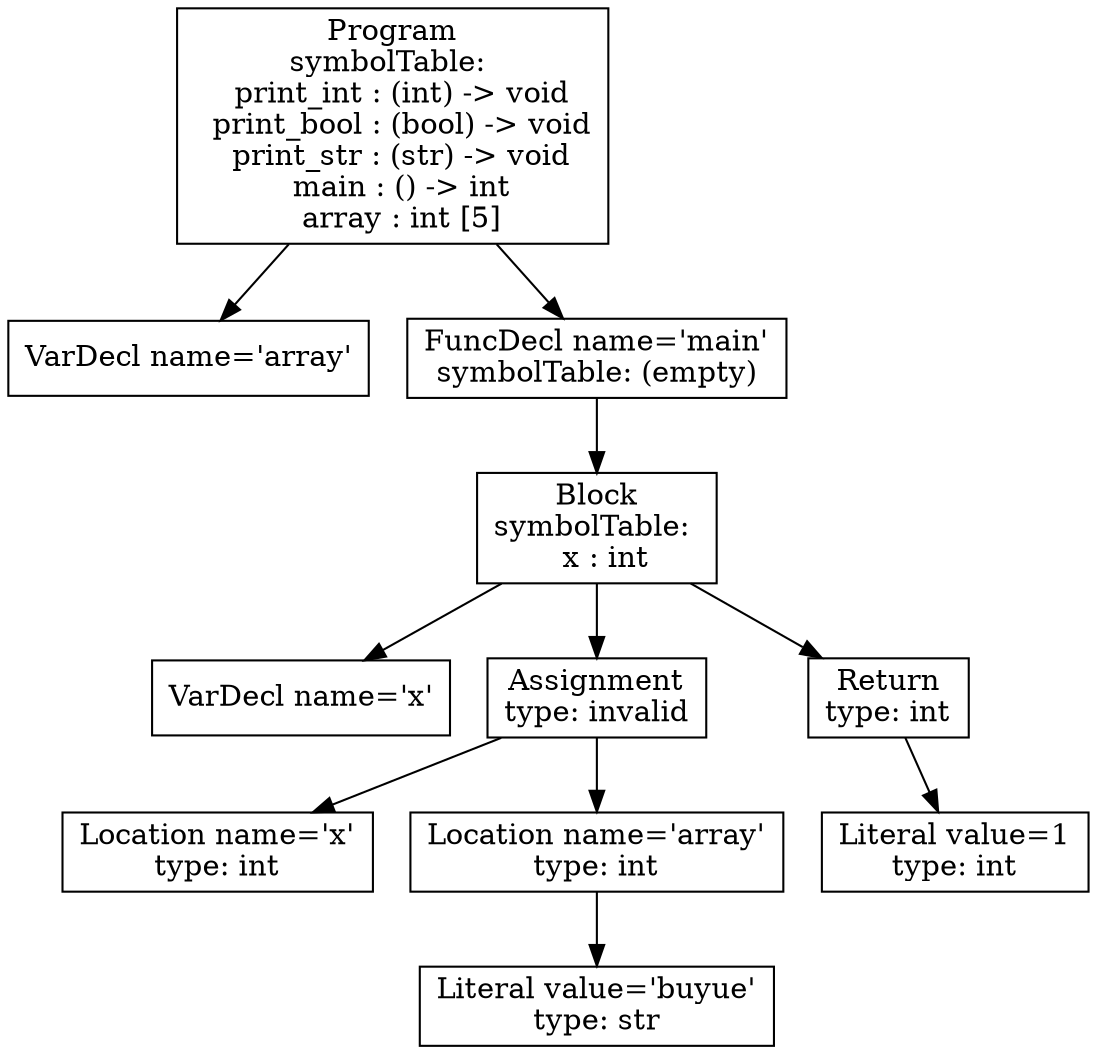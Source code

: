 digraph AST {
1 [shape=box, label="VarDecl name='array'"];
4 [shape=box, label="VarDecl name='x'"];
6 [shape=box, label="Location name='x'\ntype: int"];
8 [shape=box, label="Literal value='buyue'\ntype: str"];
7 [shape=box, label="Location name='array'\ntype: int"];
7 -> 8;
5 [shape=box, label="Assignment\ntype: invalid"];
5 -> 6;
5 -> 7;
10 [shape=box, label="Literal value=1\ntype: int"];
9 [shape=box, label="Return\ntype: int"];
9 -> 10;
3 [shape=box, label="Block\nsymbolTable: \n  x : int"];
3 -> 4;
3 -> 5;
3 -> 9;
2 [shape=box, label="FuncDecl name='main'\nsymbolTable: (empty)"];
2 -> 3;
0 [shape=box, label="Program\nsymbolTable: \n  print_int : (int) -> void\n  print_bool : (bool) -> void\n  print_str : (str) -> void\n  main : () -> int\n  array : int [5]"];
0 -> 1;
0 -> 2;
}
